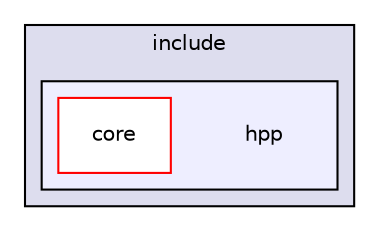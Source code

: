 digraph "hpp" {
  compound=true
  node [ fontsize="10", fontname="Helvetica"];
  edge [ labelfontsize="10", labelfontname="Helvetica"];
  subgraph clusterdir_88946ae1d58d51d7b1fdfb5d637e6a22 {
    graph [ bgcolor="#ddddee", pencolor="black", label="include" fontname="Helvetica", fontsize="10", URL="dir_88946ae1d58d51d7b1fdfb5d637e6a22.html"]
  subgraph clusterdir_58f73ae806e877104677532599ce1087 {
    graph [ bgcolor="#eeeeff", pencolor="black", label="" URL="dir_58f73ae806e877104677532599ce1087.html"];
    dir_58f73ae806e877104677532599ce1087 [shape=plaintext label="hpp"];
    dir_ec650033a5a388847ed11d275b2baf5d [shape=box label="core" color="red" fillcolor="white" style="filled" URL="dir_ec650033a5a388847ed11d275b2baf5d.html"];
  }
  }
}
